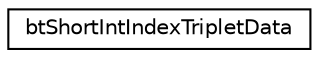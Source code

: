 digraph G
{
  edge [fontname="Helvetica",fontsize="10",labelfontname="Helvetica",labelfontsize="10"];
  node [fontname="Helvetica",fontsize="10",shape=record];
  rankdir=LR;
  Node1 [label="btShortIntIndexTripletData",height=0.2,width=0.4,color="black", fillcolor="white", style="filled",URL="$db/dce/structbtShortIntIndexTripletData.html"];
}
